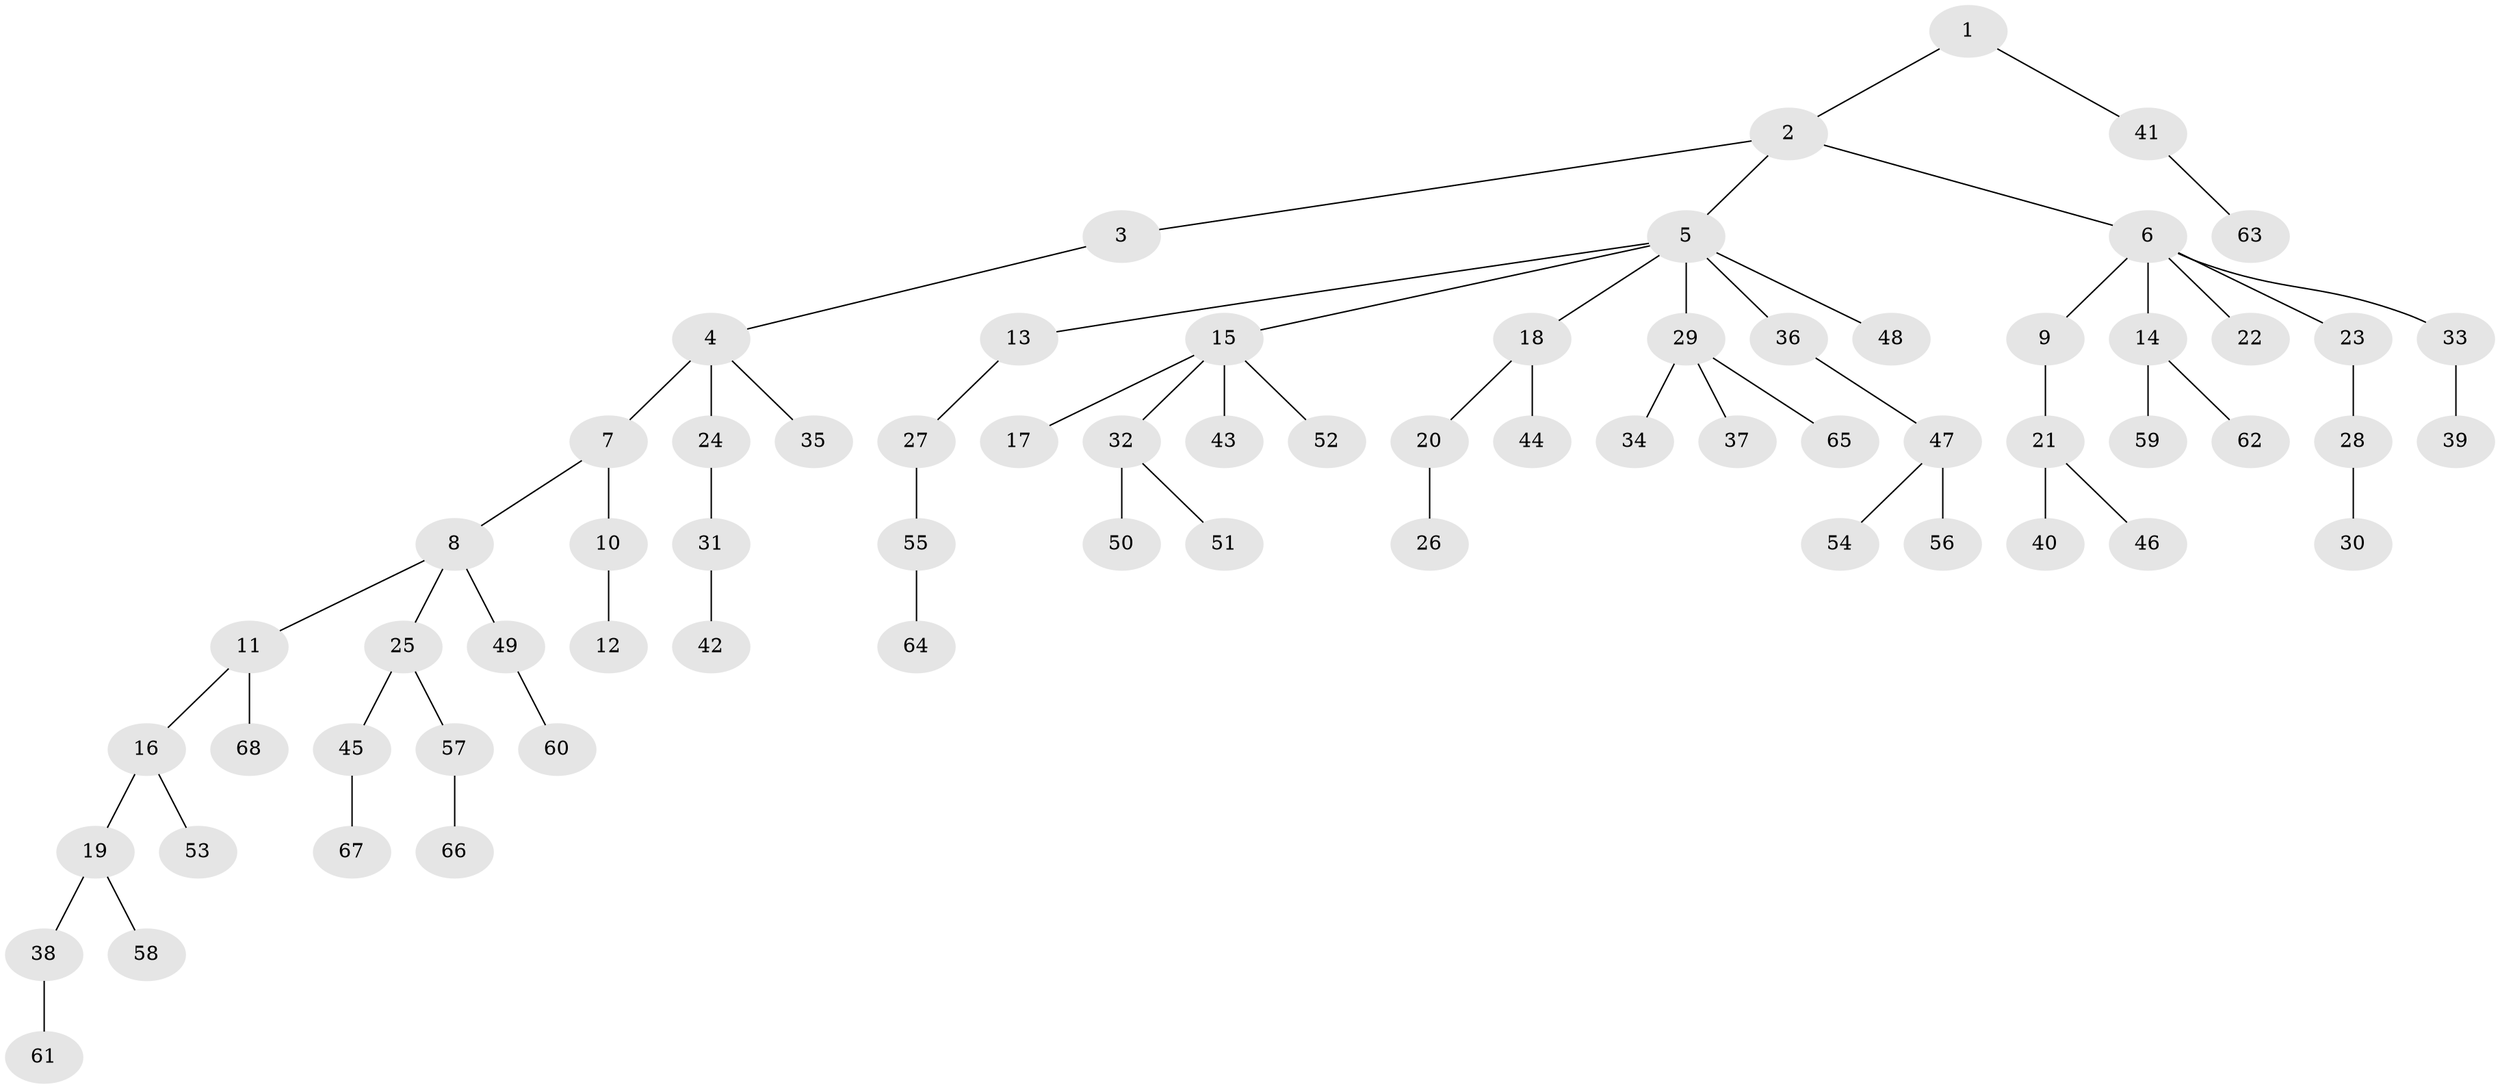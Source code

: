 // original degree distribution, {3: 0.13178294573643412, 4: 0.06976744186046512, 8: 0.007751937984496124, 6: 0.007751937984496124, 5: 0.023255813953488372, 2: 0.32558139534883723, 1: 0.43410852713178294}
// Generated by graph-tools (version 1.1) at 2025/36/03/09/25 02:36:48]
// undirected, 68 vertices, 67 edges
graph export_dot {
graph [start="1"]
  node [color=gray90,style=filled];
  1;
  2;
  3;
  4;
  5;
  6;
  7;
  8;
  9;
  10;
  11;
  12;
  13;
  14;
  15;
  16;
  17;
  18;
  19;
  20;
  21;
  22;
  23;
  24;
  25;
  26;
  27;
  28;
  29;
  30;
  31;
  32;
  33;
  34;
  35;
  36;
  37;
  38;
  39;
  40;
  41;
  42;
  43;
  44;
  45;
  46;
  47;
  48;
  49;
  50;
  51;
  52;
  53;
  54;
  55;
  56;
  57;
  58;
  59;
  60;
  61;
  62;
  63;
  64;
  65;
  66;
  67;
  68;
  1 -- 2 [weight=1.0];
  1 -- 41 [weight=1.0];
  2 -- 3 [weight=1.0];
  2 -- 5 [weight=1.0];
  2 -- 6 [weight=1.0];
  3 -- 4 [weight=1.0];
  4 -- 7 [weight=2.0];
  4 -- 24 [weight=1.0];
  4 -- 35 [weight=1.0];
  5 -- 13 [weight=1.0];
  5 -- 15 [weight=1.0];
  5 -- 18 [weight=1.0];
  5 -- 29 [weight=1.0];
  5 -- 36 [weight=1.0];
  5 -- 48 [weight=1.0];
  6 -- 9 [weight=1.0];
  6 -- 14 [weight=1.0];
  6 -- 22 [weight=1.0];
  6 -- 23 [weight=1.0];
  6 -- 33 [weight=1.0];
  7 -- 8 [weight=1.0];
  7 -- 10 [weight=2.0];
  8 -- 11 [weight=1.0];
  8 -- 25 [weight=1.0];
  8 -- 49 [weight=1.0];
  9 -- 21 [weight=2.0];
  10 -- 12 [weight=1.0];
  11 -- 16 [weight=1.0];
  11 -- 68 [weight=1.0];
  13 -- 27 [weight=1.0];
  14 -- 59 [weight=1.0];
  14 -- 62 [weight=1.0];
  15 -- 17 [weight=1.0];
  15 -- 32 [weight=1.0];
  15 -- 43 [weight=2.0];
  15 -- 52 [weight=1.0];
  16 -- 19 [weight=1.0];
  16 -- 53 [weight=1.0];
  18 -- 20 [weight=1.0];
  18 -- 44 [weight=1.0];
  19 -- 38 [weight=1.0];
  19 -- 58 [weight=1.0];
  20 -- 26 [weight=1.0];
  21 -- 40 [weight=1.0];
  21 -- 46 [weight=1.0];
  23 -- 28 [weight=1.0];
  24 -- 31 [weight=2.0];
  25 -- 45 [weight=1.0];
  25 -- 57 [weight=1.0];
  27 -- 55 [weight=1.0];
  28 -- 30 [weight=1.0];
  29 -- 34 [weight=1.0];
  29 -- 37 [weight=1.0];
  29 -- 65 [weight=1.0];
  31 -- 42 [weight=1.0];
  32 -- 50 [weight=2.0];
  32 -- 51 [weight=1.0];
  33 -- 39 [weight=1.0];
  36 -- 47 [weight=1.0];
  38 -- 61 [weight=1.0];
  41 -- 63 [weight=1.0];
  45 -- 67 [weight=1.0];
  47 -- 54 [weight=1.0];
  47 -- 56 [weight=1.0];
  49 -- 60 [weight=1.0];
  55 -- 64 [weight=1.0];
  57 -- 66 [weight=1.0];
}

